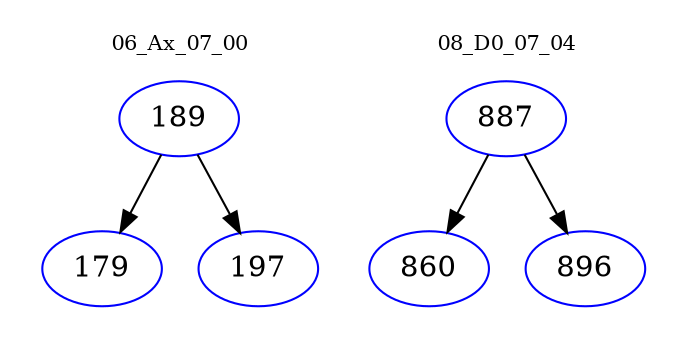 digraph{
subgraph cluster_0 {
color = white
label = "06_Ax_07_00";
fontsize=10;
T0_189 [label="189", color="blue"]
T0_189 -> T0_179 [color="black"]
T0_179 [label="179", color="blue"]
T0_189 -> T0_197 [color="black"]
T0_197 [label="197", color="blue"]
}
subgraph cluster_1 {
color = white
label = "08_D0_07_04";
fontsize=10;
T1_887 [label="887", color="blue"]
T1_887 -> T1_860 [color="black"]
T1_860 [label="860", color="blue"]
T1_887 -> T1_896 [color="black"]
T1_896 [label="896", color="blue"]
}
}
